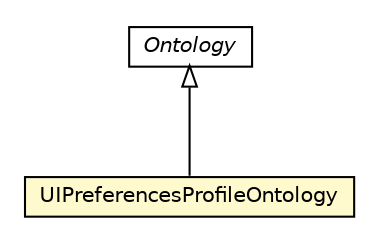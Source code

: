 #!/usr/local/bin/dot
#
# Class diagram 
# Generated by UMLGraph version R5_6-24-gf6e263 (http://www.umlgraph.org/)
#

digraph G {
	edge [fontname="Helvetica",fontsize=10,labelfontname="Helvetica",labelfontsize=10];
	node [fontname="Helvetica",fontsize=10,shape=plaintext];
	nodesep=0.25;
	ranksep=0.5;
	// org.universAAL.ontology.ui.preferences.UIPreferencesProfileOntology
	c362570 [label=<<table title="org.universAAL.ontology.ui.preferences.UIPreferencesProfileOntology" border="0" cellborder="1" cellspacing="0" cellpadding="2" port="p" bgcolor="lemonChiffon" href="./UIPreferencesProfileOntology.html">
		<tr><td><table border="0" cellspacing="0" cellpadding="1">
<tr><td align="center" balign="center"> UIPreferencesProfileOntology </td></tr>
		</table></td></tr>
		</table>>, URL="./UIPreferencesProfileOntology.html", fontname="Helvetica", fontcolor="black", fontsize=10.0];
	//org.universAAL.ontology.ui.preferences.UIPreferencesProfileOntology extends org.universAAL.middleware.owl.Ontology
	c362660:p -> c362570:p [dir=back,arrowtail=empty];
	// org.universAAL.middleware.owl.Ontology
	c362660 [label=<<table title="org.universAAL.middleware.owl.Ontology" border="0" cellborder="1" cellspacing="0" cellpadding="2" port="p" href="http://java.sun.com/j2se/1.4.2/docs/api/org/universAAL/middleware/owl/Ontology.html">
		<tr><td><table border="0" cellspacing="0" cellpadding="1">
<tr><td align="center" balign="center"><font face="Helvetica-Oblique"> Ontology </font></td></tr>
		</table></td></tr>
		</table>>, URL="http://java.sun.com/j2se/1.4.2/docs/api/org/universAAL/middleware/owl/Ontology.html", fontname="Helvetica", fontcolor="black", fontsize=10.0];
}


